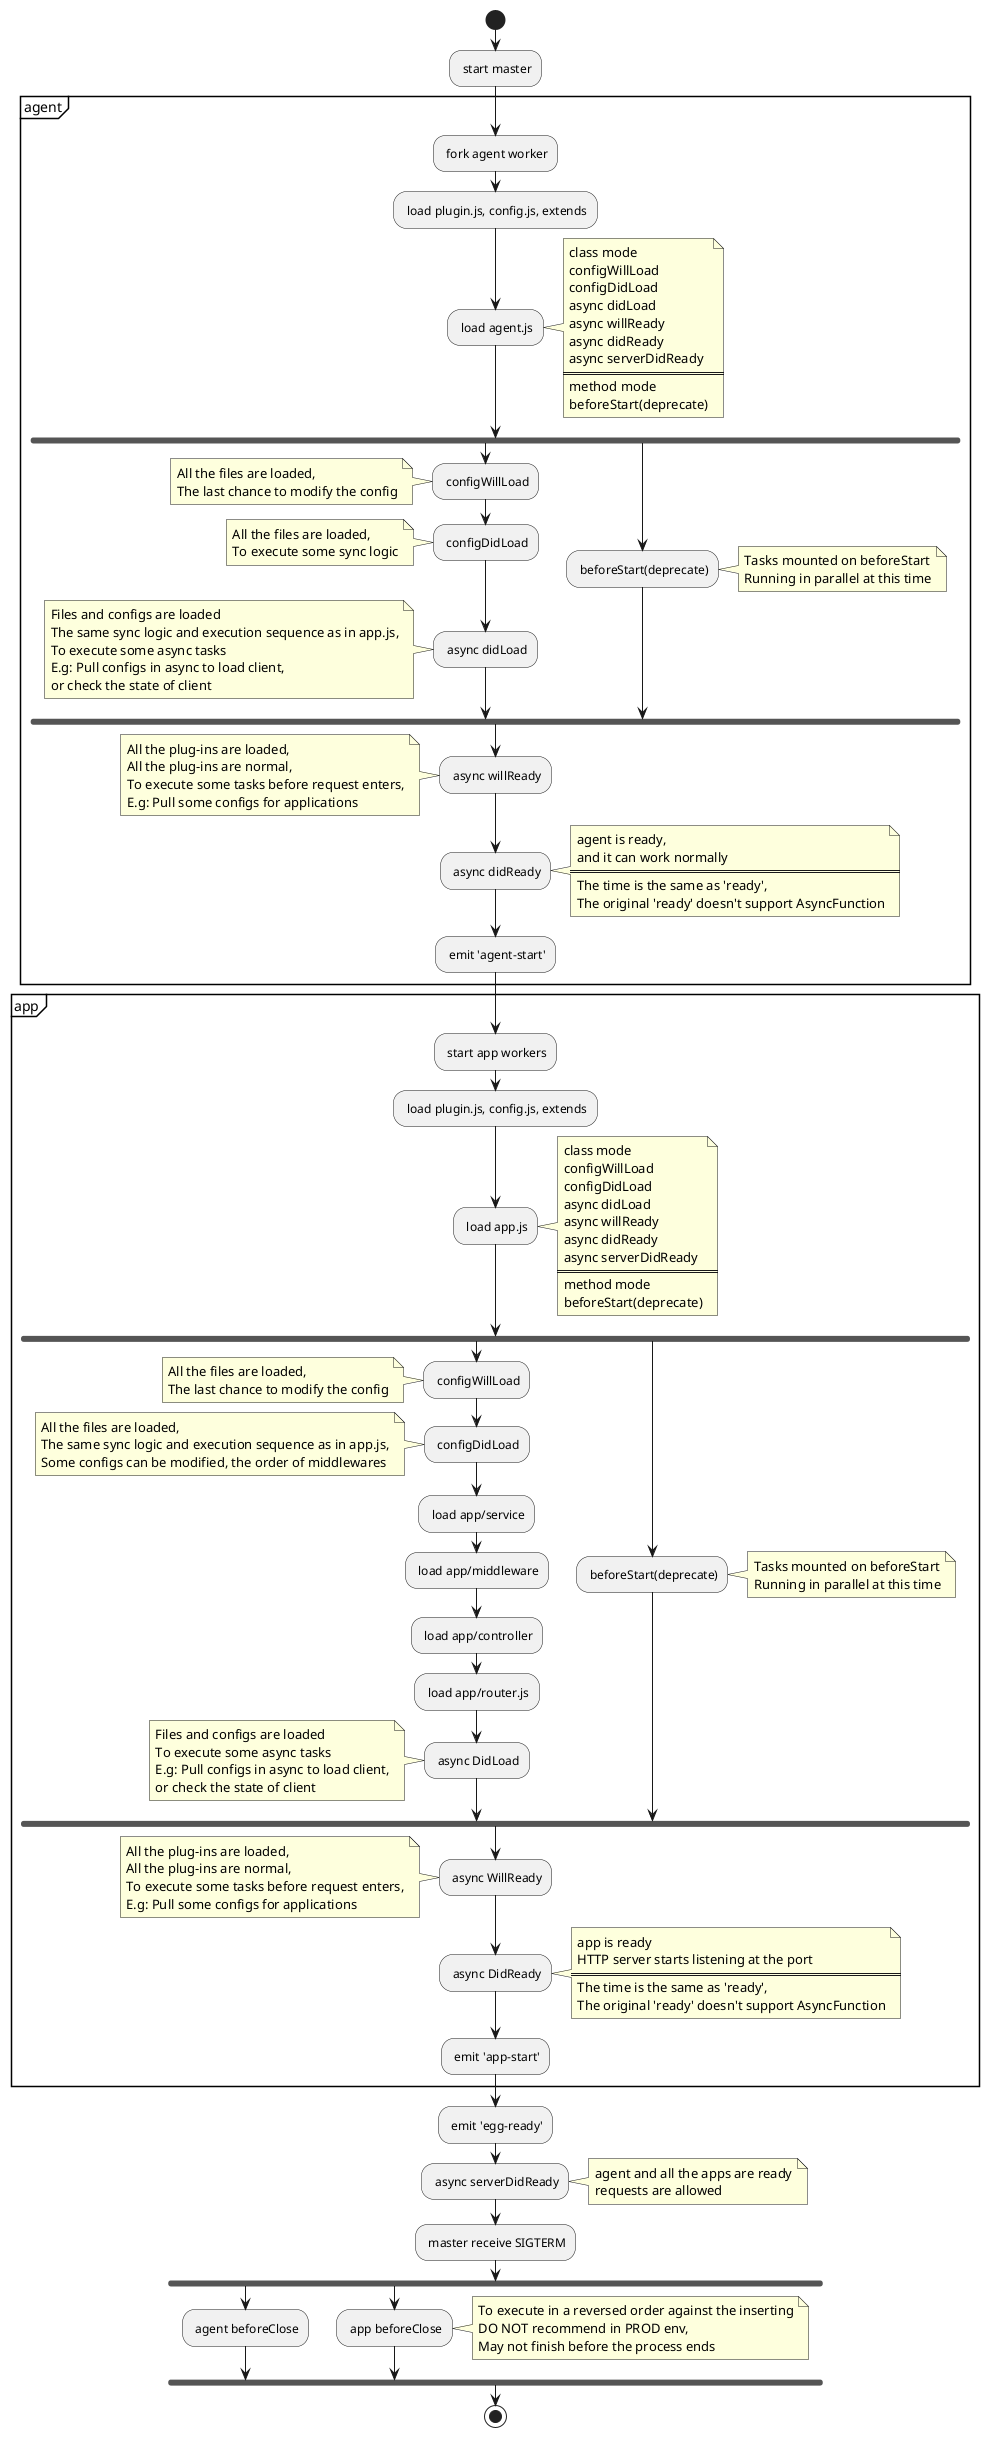 @startuml
start
: start master;
partition agent {
  : fork agent worker;
  : load plugin.js, config.js, extends;
  : load agent.js;
  note right
    class mode
    configWillLoad
    configDidLoad
    async didLoad
    async willReady
    async didReady
    async serverDidReady
    ====
    method mode
    beforeStart(deprecate)
  end note
  fork
  : configWillLoad;
  note left
    All the files are loaded,
    The last chance to modify the config
  end note
  : configDidLoad;
  note left
    All the files are loaded,
    To execute some sync logic
  end note
  : async didLoad;
  note left
    Files and configs are loaded
    The same sync logic and execution sequence as in app.js,
    To execute some async tasks
    E.g: Pull configs in async to load client,
    or check the state of client
  end note
  fork again
    : beforeStart(deprecate);
    note right
      Tasks mounted on beforeStart
      Running in parallel at this time
    end note
  endfork
  : async willReady;
  note left
    All the plug-ins are loaded,
    All the plug-ins are normal,
    To execute some tasks before request enters,
    E.g: Pull some configs for applications
  end note
  : async didReady;
  note right
    agent is ready,
    and it can work normally
    ====
    The time is the same as 'ready',
    The original 'ready' doesn't support AsyncFunction
  end note
  : emit 'agent-start';
}
partition app {
  : start app workers;
  : load plugin.js, config.js, extends;
  : load app.js;
  note right
    class mode
    configWillLoad
    configDidLoad
    async didLoad
    async willReady
    async didReady
    async serverDidReady
    ====
    method mode
    beforeStart(deprecate)
  end note
  fork
    : configWillLoad;
    note left
      All the files are loaded,
      The last chance to modify the config
    end note
    : configDidLoad;
    note left
      All the files are loaded,
      The same sync logic and execution sequence as in app.js,
      Some configs can be modified, the order of middlewares
    end note
    : load app/service;
    : load app/middleware;
    : load app/controller;
    : load app/router.js;
    : async DidLoad;
  note left
    Files and configs are loaded
    To execute some async tasks
    E.g: Pull configs in async to load client,
    or check the state of client
  end note
  fork again
    : beforeStart(deprecate);
    note right
      Tasks mounted on beforeStart
      Running in parallel at this time
    end note
  end fork
    : async WillReady;
  note left
    All the plug-ins are loaded,
    All the plug-ins are normal,
    To execute some tasks before request enters,
    E.g: Pull some configs for applications
  end note
  : async DidReady;
  note right
    app is ready
    HTTP server starts listening at the port
    ====
    The time is the same as 'ready',
    The original 'ready' doesn't support AsyncFunction
  end note
  : emit 'app-start';
}
: emit 'egg-ready';
: async serverDidReady;
note right
  agent and all the apps are ready
  requests are allowed
end note
: master receive SIGTERM;
fork
: agent beforeClose;
fork again
: app beforeClose;
note right
  To execute in a reversed order against the inserting
  DO NOT recommend in PROD env,
  May not finish before the process ends
end note
endfork
stop
@enduml
